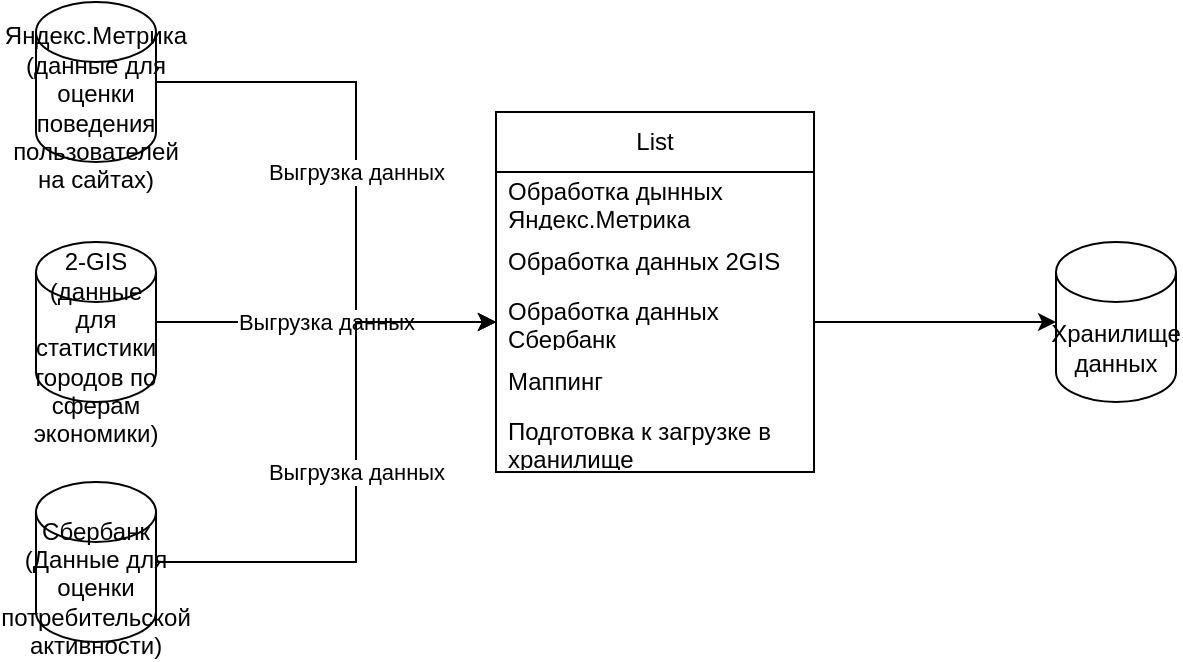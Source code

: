 <mxfile version="24.0.7" type="device">
  <diagram name="Page-1" id="vA63lPg5IML-Q1Nx4oTQ">
    <mxGraphModel dx="949" dy="553" grid="1" gridSize="10" guides="1" tooltips="1" connect="1" arrows="1" fold="1" page="1" pageScale="1" pageWidth="827" pageHeight="1169" math="0" shadow="0">
      <root>
        <mxCell id="0" />
        <mxCell id="1" parent="0" />
        <mxCell id="6eIYDbrvnSuN8Twf5mM5-1" value="Яндекс.Метрика (данные для оценки поведения пользователей на сайтах)" style="shape=cylinder3;whiteSpace=wrap;html=1;boundedLbl=1;backgroundOutline=1;size=15;" vertex="1" parent="1">
          <mxGeometry x="80" y="80" width="60" height="80" as="geometry" />
        </mxCell>
        <mxCell id="6eIYDbrvnSuN8Twf5mM5-2" value="2-GIS (данные для статистики городов по сферам экономики)" style="shape=cylinder3;whiteSpace=wrap;html=1;boundedLbl=1;backgroundOutline=1;size=15;" vertex="1" parent="1">
          <mxGeometry x="80" y="200" width="60" height="80" as="geometry" />
        </mxCell>
        <mxCell id="6eIYDbrvnSuN8Twf5mM5-3" value="Сбербанк (Данные для оценки потребительской активности)" style="shape=cylinder3;whiteSpace=wrap;html=1;boundedLbl=1;backgroundOutline=1;size=15;" vertex="1" parent="1">
          <mxGeometry x="80" y="320" width="60" height="80" as="geometry" />
        </mxCell>
        <mxCell id="6eIYDbrvnSuN8Twf5mM5-4" value="List" style="swimlane;fontStyle=0;childLayout=stackLayout;horizontal=1;startSize=30;horizontalStack=0;resizeParent=1;resizeParentMax=0;resizeLast=0;collapsible=1;marginBottom=0;whiteSpace=wrap;html=1;" vertex="1" parent="1">
          <mxGeometry x="310" y="135" width="159" height="180" as="geometry">
            <mxRectangle x="341" y="70" width="60" height="30" as="alternateBounds" />
          </mxGeometry>
        </mxCell>
        <mxCell id="6eIYDbrvnSuN8Twf5mM5-5" value="Обработка дынных Яндекс.Метрика" style="text;strokeColor=none;fillColor=none;align=left;verticalAlign=middle;spacingLeft=4;spacingRight=4;overflow=hidden;points=[[0,0.5],[1,0.5]];portConstraint=eastwest;rotatable=0;whiteSpace=wrap;html=1;" vertex="1" parent="6eIYDbrvnSuN8Twf5mM5-4">
          <mxGeometry y="30" width="159" height="30" as="geometry" />
        </mxCell>
        <mxCell id="6eIYDbrvnSuN8Twf5mM5-6" value="Обработка данных 2GIS" style="text;strokeColor=none;fillColor=none;align=left;verticalAlign=middle;spacingLeft=4;spacingRight=4;overflow=hidden;points=[[0,0.5],[1,0.5]];portConstraint=eastwest;rotatable=0;whiteSpace=wrap;html=1;" vertex="1" parent="6eIYDbrvnSuN8Twf5mM5-4">
          <mxGeometry y="60" width="159" height="30" as="geometry" />
        </mxCell>
        <mxCell id="6eIYDbrvnSuN8Twf5mM5-7" value="Обработка данных Сбербанк" style="text;strokeColor=none;fillColor=none;align=left;verticalAlign=middle;spacingLeft=4;spacingRight=4;overflow=hidden;points=[[0,0.5],[1,0.5]];portConstraint=eastwest;rotatable=0;whiteSpace=wrap;html=1;" vertex="1" parent="6eIYDbrvnSuN8Twf5mM5-4">
          <mxGeometry y="90" width="159" height="30" as="geometry" />
        </mxCell>
        <mxCell id="6eIYDbrvnSuN8Twf5mM5-9" value="Маппинг" style="text;strokeColor=none;fillColor=none;align=left;verticalAlign=middle;spacingLeft=4;spacingRight=4;overflow=hidden;points=[[0,0.5],[1,0.5]];portConstraint=eastwest;rotatable=0;whiteSpace=wrap;html=1;" vertex="1" parent="6eIYDbrvnSuN8Twf5mM5-4">
          <mxGeometry y="120" width="159" height="30" as="geometry" />
        </mxCell>
        <mxCell id="6eIYDbrvnSuN8Twf5mM5-10" value="Подготовка к загрузке в хранилище" style="text;strokeColor=none;fillColor=none;align=left;verticalAlign=middle;spacingLeft=4;spacingRight=4;overflow=hidden;points=[[0,0.5],[1,0.5]];portConstraint=eastwest;rotatable=0;whiteSpace=wrap;html=1;" vertex="1" parent="6eIYDbrvnSuN8Twf5mM5-4">
          <mxGeometry y="150" width="159" height="30" as="geometry" />
        </mxCell>
        <mxCell id="6eIYDbrvnSuN8Twf5mM5-11" value="Выгрузка данных" style="endArrow=classic;html=1;rounded=0;exitX=1;exitY=0.5;exitDx=0;exitDy=0;exitPerimeter=0;entryX=0;entryY=0.5;entryDx=0;entryDy=0;" edge="1" parent="1" source="6eIYDbrvnSuN8Twf5mM5-1" target="6eIYDbrvnSuN8Twf5mM5-7">
          <mxGeometry width="50" height="50" relative="1" as="geometry">
            <mxPoint x="390" y="310" as="sourcePoint" />
            <mxPoint x="440" y="260" as="targetPoint" />
            <Array as="points">
              <mxPoint x="240" y="120" />
              <mxPoint x="240" y="240" />
            </Array>
          </mxGeometry>
        </mxCell>
        <mxCell id="6eIYDbrvnSuN8Twf5mM5-12" value="Выгрузка данных" style="endArrow=classic;html=1;rounded=0;entryX=0;entryY=0.5;entryDx=0;entryDy=0;" edge="1" parent="1" source="6eIYDbrvnSuN8Twf5mM5-2" target="6eIYDbrvnSuN8Twf5mM5-7">
          <mxGeometry width="50" height="50" relative="1" as="geometry">
            <mxPoint x="390" y="310" as="sourcePoint" />
            <mxPoint x="440" y="260" as="targetPoint" />
          </mxGeometry>
        </mxCell>
        <mxCell id="6eIYDbrvnSuN8Twf5mM5-13" value="Выгрузка данных" style="endArrow=classic;html=1;rounded=0;exitX=1;exitY=0.5;exitDx=0;exitDy=0;exitPerimeter=0;entryX=0;entryY=0.5;entryDx=0;entryDy=0;" edge="1" parent="1" source="6eIYDbrvnSuN8Twf5mM5-3" target="6eIYDbrvnSuN8Twf5mM5-7">
          <mxGeometry width="50" height="50" relative="1" as="geometry">
            <mxPoint x="390" y="310" as="sourcePoint" />
            <mxPoint x="440" y="260" as="targetPoint" />
            <Array as="points">
              <mxPoint x="240" y="360" />
              <mxPoint x="240" y="240" />
            </Array>
          </mxGeometry>
        </mxCell>
        <mxCell id="6eIYDbrvnSuN8Twf5mM5-14" value="Хранилище данных" style="shape=cylinder3;whiteSpace=wrap;html=1;boundedLbl=1;backgroundOutline=1;size=15;" vertex="1" parent="1">
          <mxGeometry x="590" y="200" width="60" height="80" as="geometry" />
        </mxCell>
        <mxCell id="6eIYDbrvnSuN8Twf5mM5-15" value="" style="endArrow=classic;html=1;rounded=0;entryX=0;entryY=0.5;entryDx=0;entryDy=0;entryPerimeter=0;" edge="1" parent="1" source="6eIYDbrvnSuN8Twf5mM5-7" target="6eIYDbrvnSuN8Twf5mM5-14">
          <mxGeometry width="50" height="50" relative="1" as="geometry">
            <mxPoint x="390" y="310" as="sourcePoint" />
            <mxPoint x="440" y="260" as="targetPoint" />
          </mxGeometry>
        </mxCell>
      </root>
    </mxGraphModel>
  </diagram>
</mxfile>

